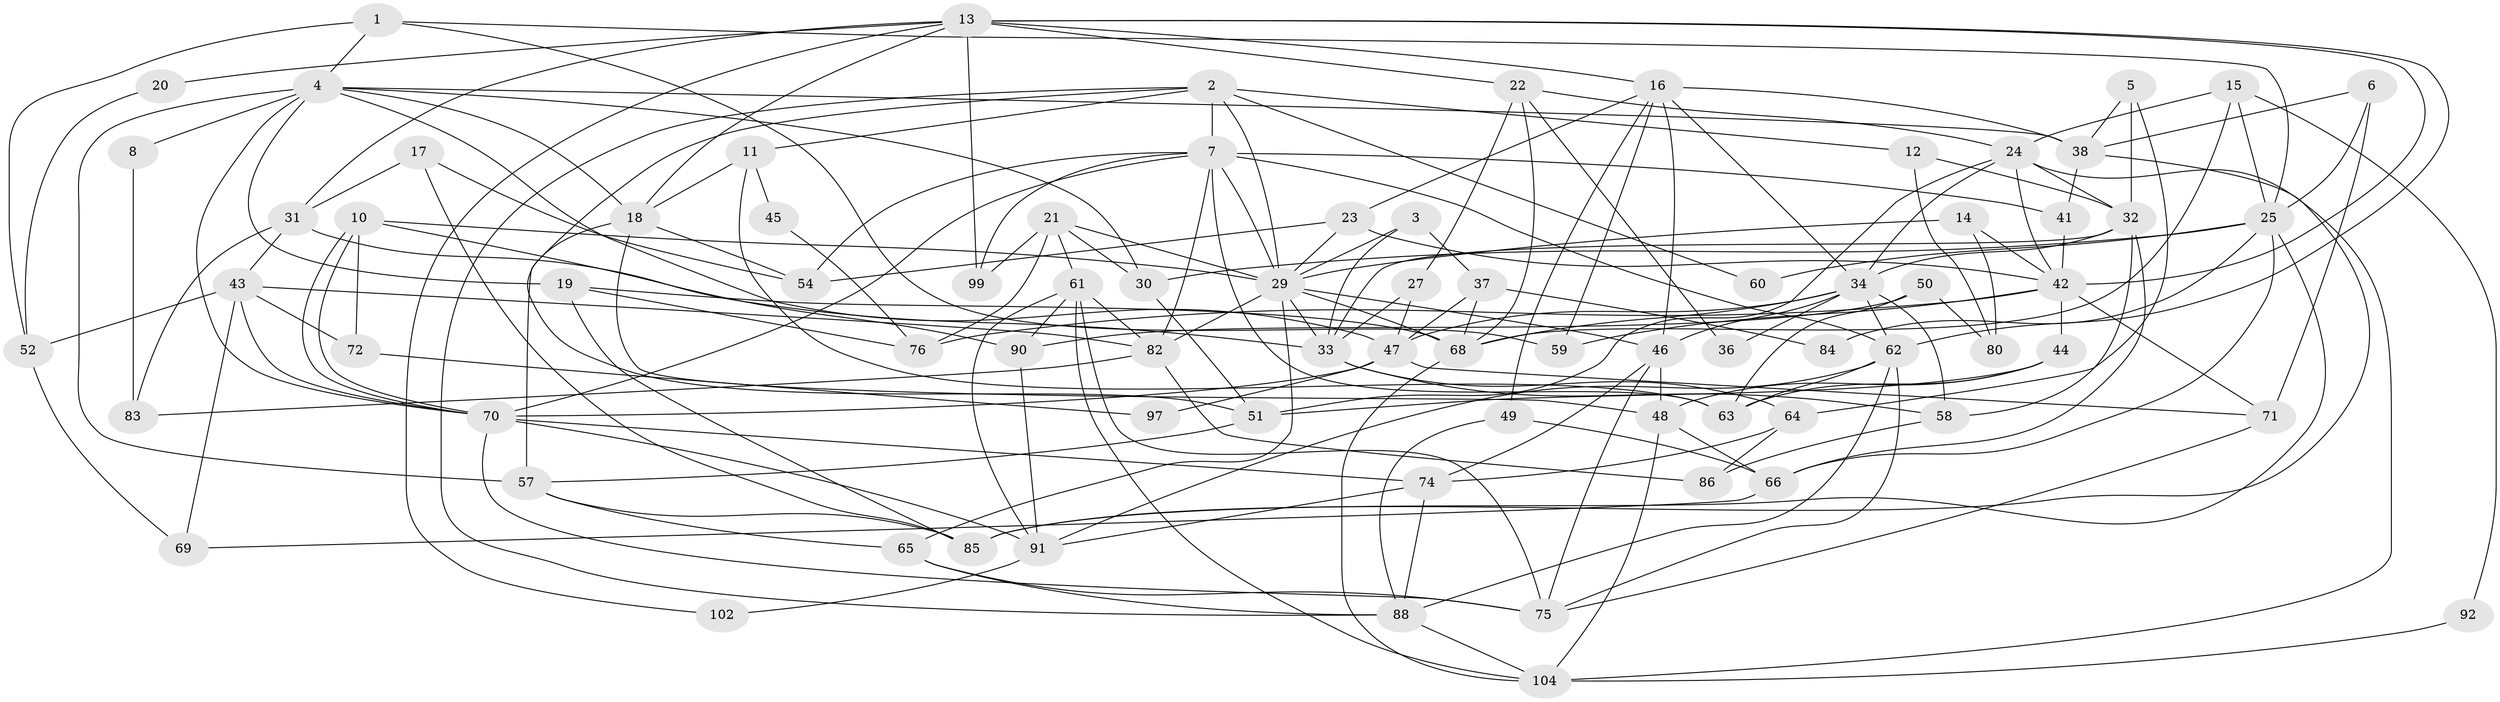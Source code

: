 // original degree distribution, {4: 0.23893805309734514, 3: 0.2920353982300885, 6: 0.09734513274336283, 2: 0.1415929203539823, 5: 0.168141592920354, 8: 0.02654867256637168, 7: 0.035398230088495575}
// Generated by graph-tools (version 1.1) at 2025/11/02/27/25 16:11:22]
// undirected, 79 vertices, 189 edges
graph export_dot {
graph [start="1"]
  node [color=gray90,style=filled];
  1;
  2 [super="+28"];
  3;
  4 [super="+87"];
  5 [super="+55"];
  6;
  7 [super="+9"];
  8;
  10;
  11 [super="+111"];
  12;
  13 [super="+26"];
  14;
  15;
  16 [super="+73"];
  17;
  18 [super="+110"];
  19;
  20;
  21;
  22 [super="+96"];
  23 [super="+35"];
  24 [super="+100"];
  25;
  27;
  29 [super="+106"];
  30 [super="+89"];
  31 [super="+39"];
  32 [super="+40"];
  33;
  34 [super="+93"];
  36;
  37;
  38 [super="+113"];
  41;
  42 [super="+105"];
  43 [super="+81"];
  44;
  45;
  46 [super="+56"];
  47 [super="+67"];
  48 [super="+53"];
  49;
  50;
  51 [super="+94"];
  52;
  54;
  57 [super="+77"];
  58;
  59;
  60;
  61 [super="+79"];
  62 [super="+107"];
  63;
  64 [super="+95"];
  65 [super="+78"];
  66;
  68 [super="+112"];
  69;
  70 [super="+98"];
  71;
  72;
  74;
  75;
  76 [super="+108"];
  80;
  82 [super="+103"];
  83;
  84;
  85;
  86;
  88 [super="+109"];
  90;
  91 [super="+101"];
  92;
  97;
  99;
  102;
  104;
  1 -- 52;
  1 -- 25;
  1 -- 59;
  1 -- 4;
  2 -- 88;
  2 -- 11;
  2 -- 51;
  2 -- 7;
  2 -- 12;
  2 -- 60;
  2 -- 29;
  3 -- 37;
  3 -- 33;
  3 -- 29;
  4 -- 19;
  4 -- 38;
  4 -- 8;
  4 -- 70;
  4 -- 18;
  4 -- 47;
  4 -- 30;
  4 -- 57;
  5 -- 32;
  5 -- 64;
  5 -- 38;
  6 -- 71;
  6 -- 25;
  6 -- 38;
  7 -- 41;
  7 -- 54;
  7 -- 82;
  7 -- 99;
  7 -- 29;
  7 -- 63;
  7 -- 70;
  7 -- 62;
  8 -- 83;
  10 -- 70;
  10 -- 70;
  10 -- 72;
  10 -- 90;
  10 -- 29;
  11 -- 18;
  11 -- 45;
  11 -- 63;
  12 -- 80;
  12 -- 32;
  13 -- 16;
  13 -- 42;
  13 -- 20;
  13 -- 31;
  13 -- 99;
  13 -- 102;
  13 -- 62;
  13 -- 18;
  13 -- 22;
  14 -- 29;
  14 -- 80;
  14 -- 42;
  15 -- 24;
  15 -- 25;
  15 -- 68;
  15 -- 92;
  16 -- 34;
  16 -- 49;
  16 -- 59;
  16 -- 23;
  16 -- 46;
  16 -- 38;
  17 -- 85;
  17 -- 54;
  17 -- 31;
  18 -- 48;
  18 -- 54;
  18 -- 57;
  19 -- 68;
  19 -- 85;
  19 -- 76;
  20 -- 52;
  21 -- 99;
  21 -- 30 [weight=2];
  21 -- 29;
  21 -- 61;
  21 -- 76;
  22 -- 36;
  22 -- 24;
  22 -- 68;
  22 -- 27;
  23 -- 29;
  23 -- 54;
  23 -- 42;
  24 -- 104;
  24 -- 32;
  24 -- 34;
  24 -- 51;
  24 -- 42;
  25 -- 60;
  25 -- 66;
  25 -- 84;
  25 -- 85;
  25 -- 30;
  27 -- 33;
  27 -- 47;
  29 -- 33;
  29 -- 68;
  29 -- 46;
  29 -- 82;
  29 -- 65;
  30 -- 51;
  31 -- 43;
  31 -- 83;
  31 -- 33;
  32 -- 66;
  32 -- 33;
  32 -- 34;
  32 -- 58;
  33 -- 58;
  33 -- 64;
  34 -- 47;
  34 -- 36;
  34 -- 58;
  34 -- 62;
  34 -- 68;
  34 -- 46;
  37 -- 84;
  37 -- 68;
  37 -- 47;
  38 -- 85;
  38 -- 41;
  41 -- 42;
  42 -- 71;
  42 -- 44;
  42 -- 59;
  42 -- 76;
  43 -- 72;
  43 -- 52;
  43 -- 69;
  43 -- 70;
  43 -- 82;
  44 -- 63;
  44 -- 48;
  44 -- 51;
  45 -- 76;
  46 -- 74;
  46 -- 48;
  46 -- 75;
  47 -- 71;
  47 -- 97;
  47 -- 70;
  48 -- 104;
  48 -- 66;
  49 -- 66;
  49 -- 88;
  50 -- 80;
  50 -- 63;
  50 -- 90;
  51 -- 57;
  52 -- 69;
  57 -- 85;
  57 -- 65;
  58 -- 86;
  61 -- 75;
  61 -- 91;
  61 -- 104;
  61 -- 90;
  61 -- 82;
  62 -- 91;
  62 -- 63;
  62 -- 75;
  62 -- 88;
  64 -- 86;
  64 -- 74;
  65 -- 75;
  65 -- 88;
  66 -- 69;
  68 -- 104;
  70 -- 74;
  70 -- 91;
  70 -- 75;
  71 -- 75;
  72 -- 97;
  74 -- 88;
  74 -- 91;
  82 -- 83;
  82 -- 86;
  88 -- 104;
  90 -- 91;
  91 -- 102;
  92 -- 104;
}
